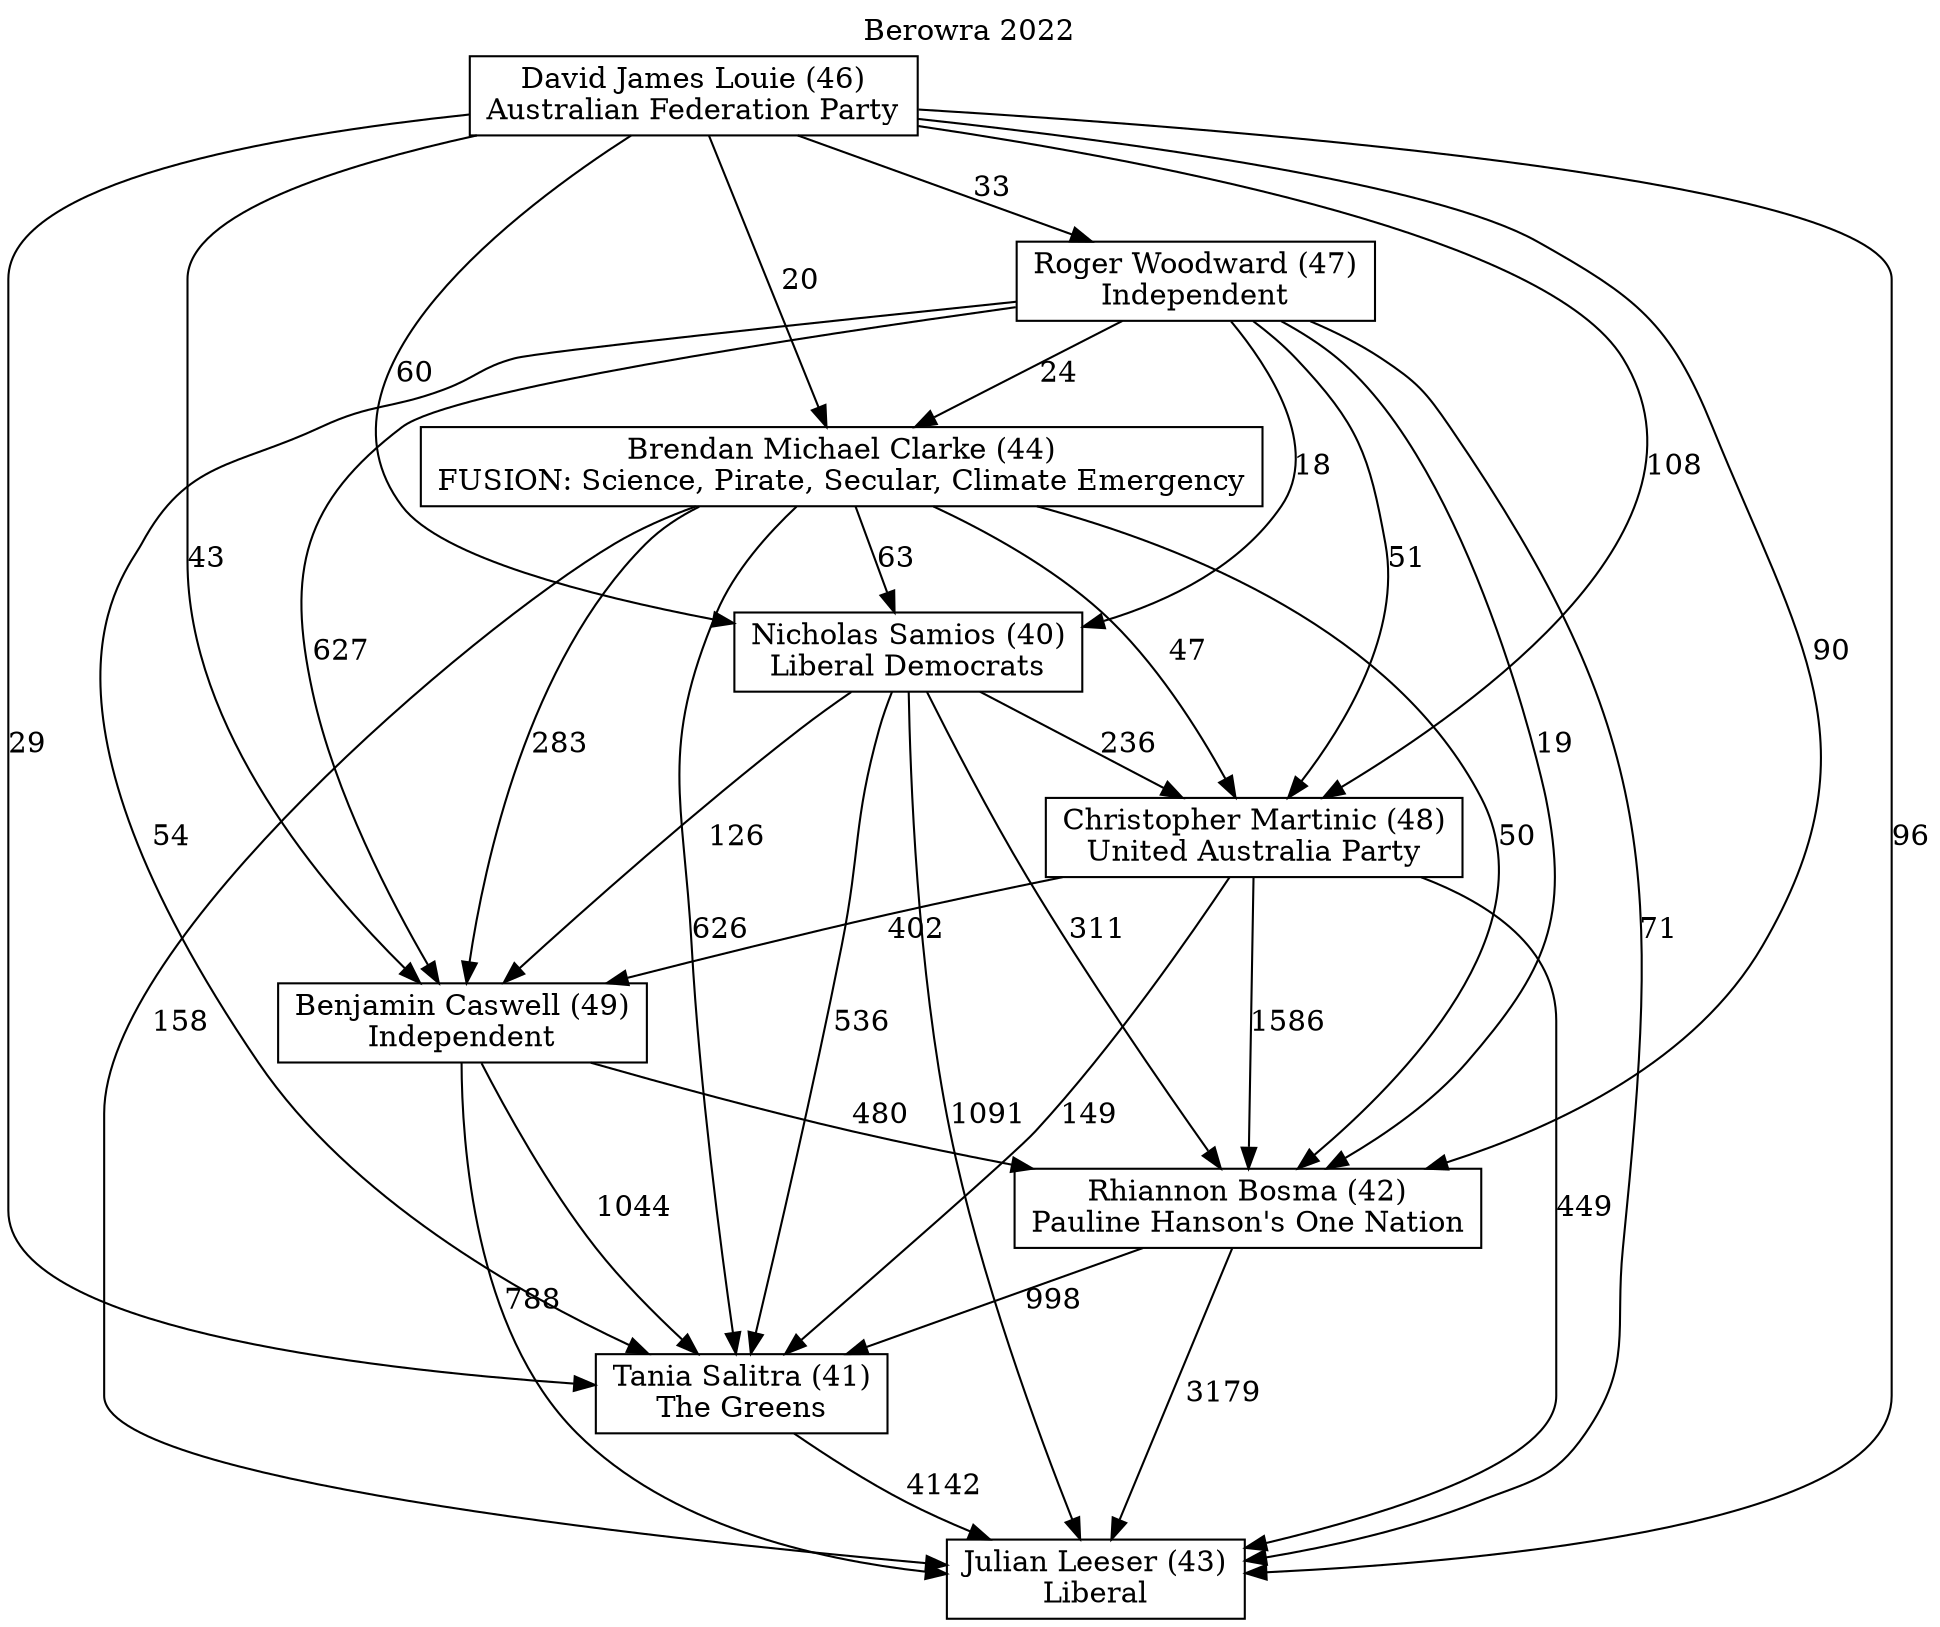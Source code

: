 // House preference flow
digraph "Julian Leeser (43)_Berowra_2022" {
	graph [label="Berowra 2022" labelloc=t mclimit=10]
	node [shape=box]
	"Benjamin Caswell (49)" [label="Benjamin Caswell (49)
Independent"]
	"Rhiannon Bosma (42)" [label="Rhiannon Bosma (42)
Pauline Hanson's One Nation"]
	"Brendan Michael Clarke (44)" [label="Brendan Michael Clarke (44)
FUSION: Science, Pirate, Secular, Climate Emergency"]
	"Nicholas Samios (40)" [label="Nicholas Samios (40)
Liberal Democrats"]
	"Julian Leeser (43)" [label="Julian Leeser (43)
Liberal"]
	"Tania Salitra (41)" [label="Tania Salitra (41)
The Greens"]
	"Roger Woodward (47)" [label="Roger Woodward (47)
Independent"]
	"David James Louie (46)" [label="David James Louie (46)
Australian Federation Party"]
	"Christopher Martinic (48)" [label="Christopher Martinic (48)
United Australia Party"]
	"Roger Woodward (47)" -> "Christopher Martinic (48)" [label=51]
	"David James Louie (46)" -> "Nicholas Samios (40)" [label=60]
	"Roger Woodward (47)" -> "Julian Leeser (43)" [label=71]
	"David James Louie (46)" -> "Rhiannon Bosma (42)" [label=90]
	"Nicholas Samios (40)" -> "Rhiannon Bosma (42)" [label=311]
	"Brendan Michael Clarke (44)" -> "Christopher Martinic (48)" [label=47]
	"Rhiannon Bosma (42)" -> "Tania Salitra (41)" [label=998]
	"Roger Woodward (47)" -> "Benjamin Caswell (49)" [label=627]
	"Brendan Michael Clarke (44)" -> "Tania Salitra (41)" [label=626]
	"Christopher Martinic (48)" -> "Julian Leeser (43)" [label=449]
	"Nicholas Samios (40)" -> "Benjamin Caswell (49)" [label=126]
	"Benjamin Caswell (49)" -> "Rhiannon Bosma (42)" [label=480]
	"Nicholas Samios (40)" -> "Tania Salitra (41)" [label=536]
	"Christopher Martinic (48)" -> "Rhiannon Bosma (42)" [label=1586]
	"David James Louie (46)" -> "Julian Leeser (43)" [label=96]
	"Roger Woodward (47)" -> "Brendan Michael Clarke (44)" [label=24]
	"David James Louie (46)" -> "Tania Salitra (41)" [label=29]
	"Roger Woodward (47)" -> "Tania Salitra (41)" [label=54]
	"Brendan Michael Clarke (44)" -> "Julian Leeser (43)" [label=158]
	"David James Louie (46)" -> "Brendan Michael Clarke (44)" [label=20]
	"Brendan Michael Clarke (44)" -> "Benjamin Caswell (49)" [label=283]
	"Christopher Martinic (48)" -> "Benjamin Caswell (49)" [label=402]
	"David James Louie (46)" -> "Benjamin Caswell (49)" [label=43]
	"Benjamin Caswell (49)" -> "Julian Leeser (43)" [label=788]
	"David James Louie (46)" -> "Christopher Martinic (48)" [label=108]
	"Rhiannon Bosma (42)" -> "Julian Leeser (43)" [label=3179]
	"Benjamin Caswell (49)" -> "Tania Salitra (41)" [label=1044]
	"Christopher Martinic (48)" -> "Tania Salitra (41)" [label=149]
	"Roger Woodward (47)" -> "Rhiannon Bosma (42)" [label=19]
	"Brendan Michael Clarke (44)" -> "Rhiannon Bosma (42)" [label=50]
	"Brendan Michael Clarke (44)" -> "Nicholas Samios (40)" [label=63]
	"Nicholas Samios (40)" -> "Julian Leeser (43)" [label=1091]
	"David James Louie (46)" -> "Roger Woodward (47)" [label=33]
	"Nicholas Samios (40)" -> "Christopher Martinic (48)" [label=236]
	"Roger Woodward (47)" -> "Nicholas Samios (40)" [label=18]
	"Tania Salitra (41)" -> "Julian Leeser (43)" [label=4142]
}
